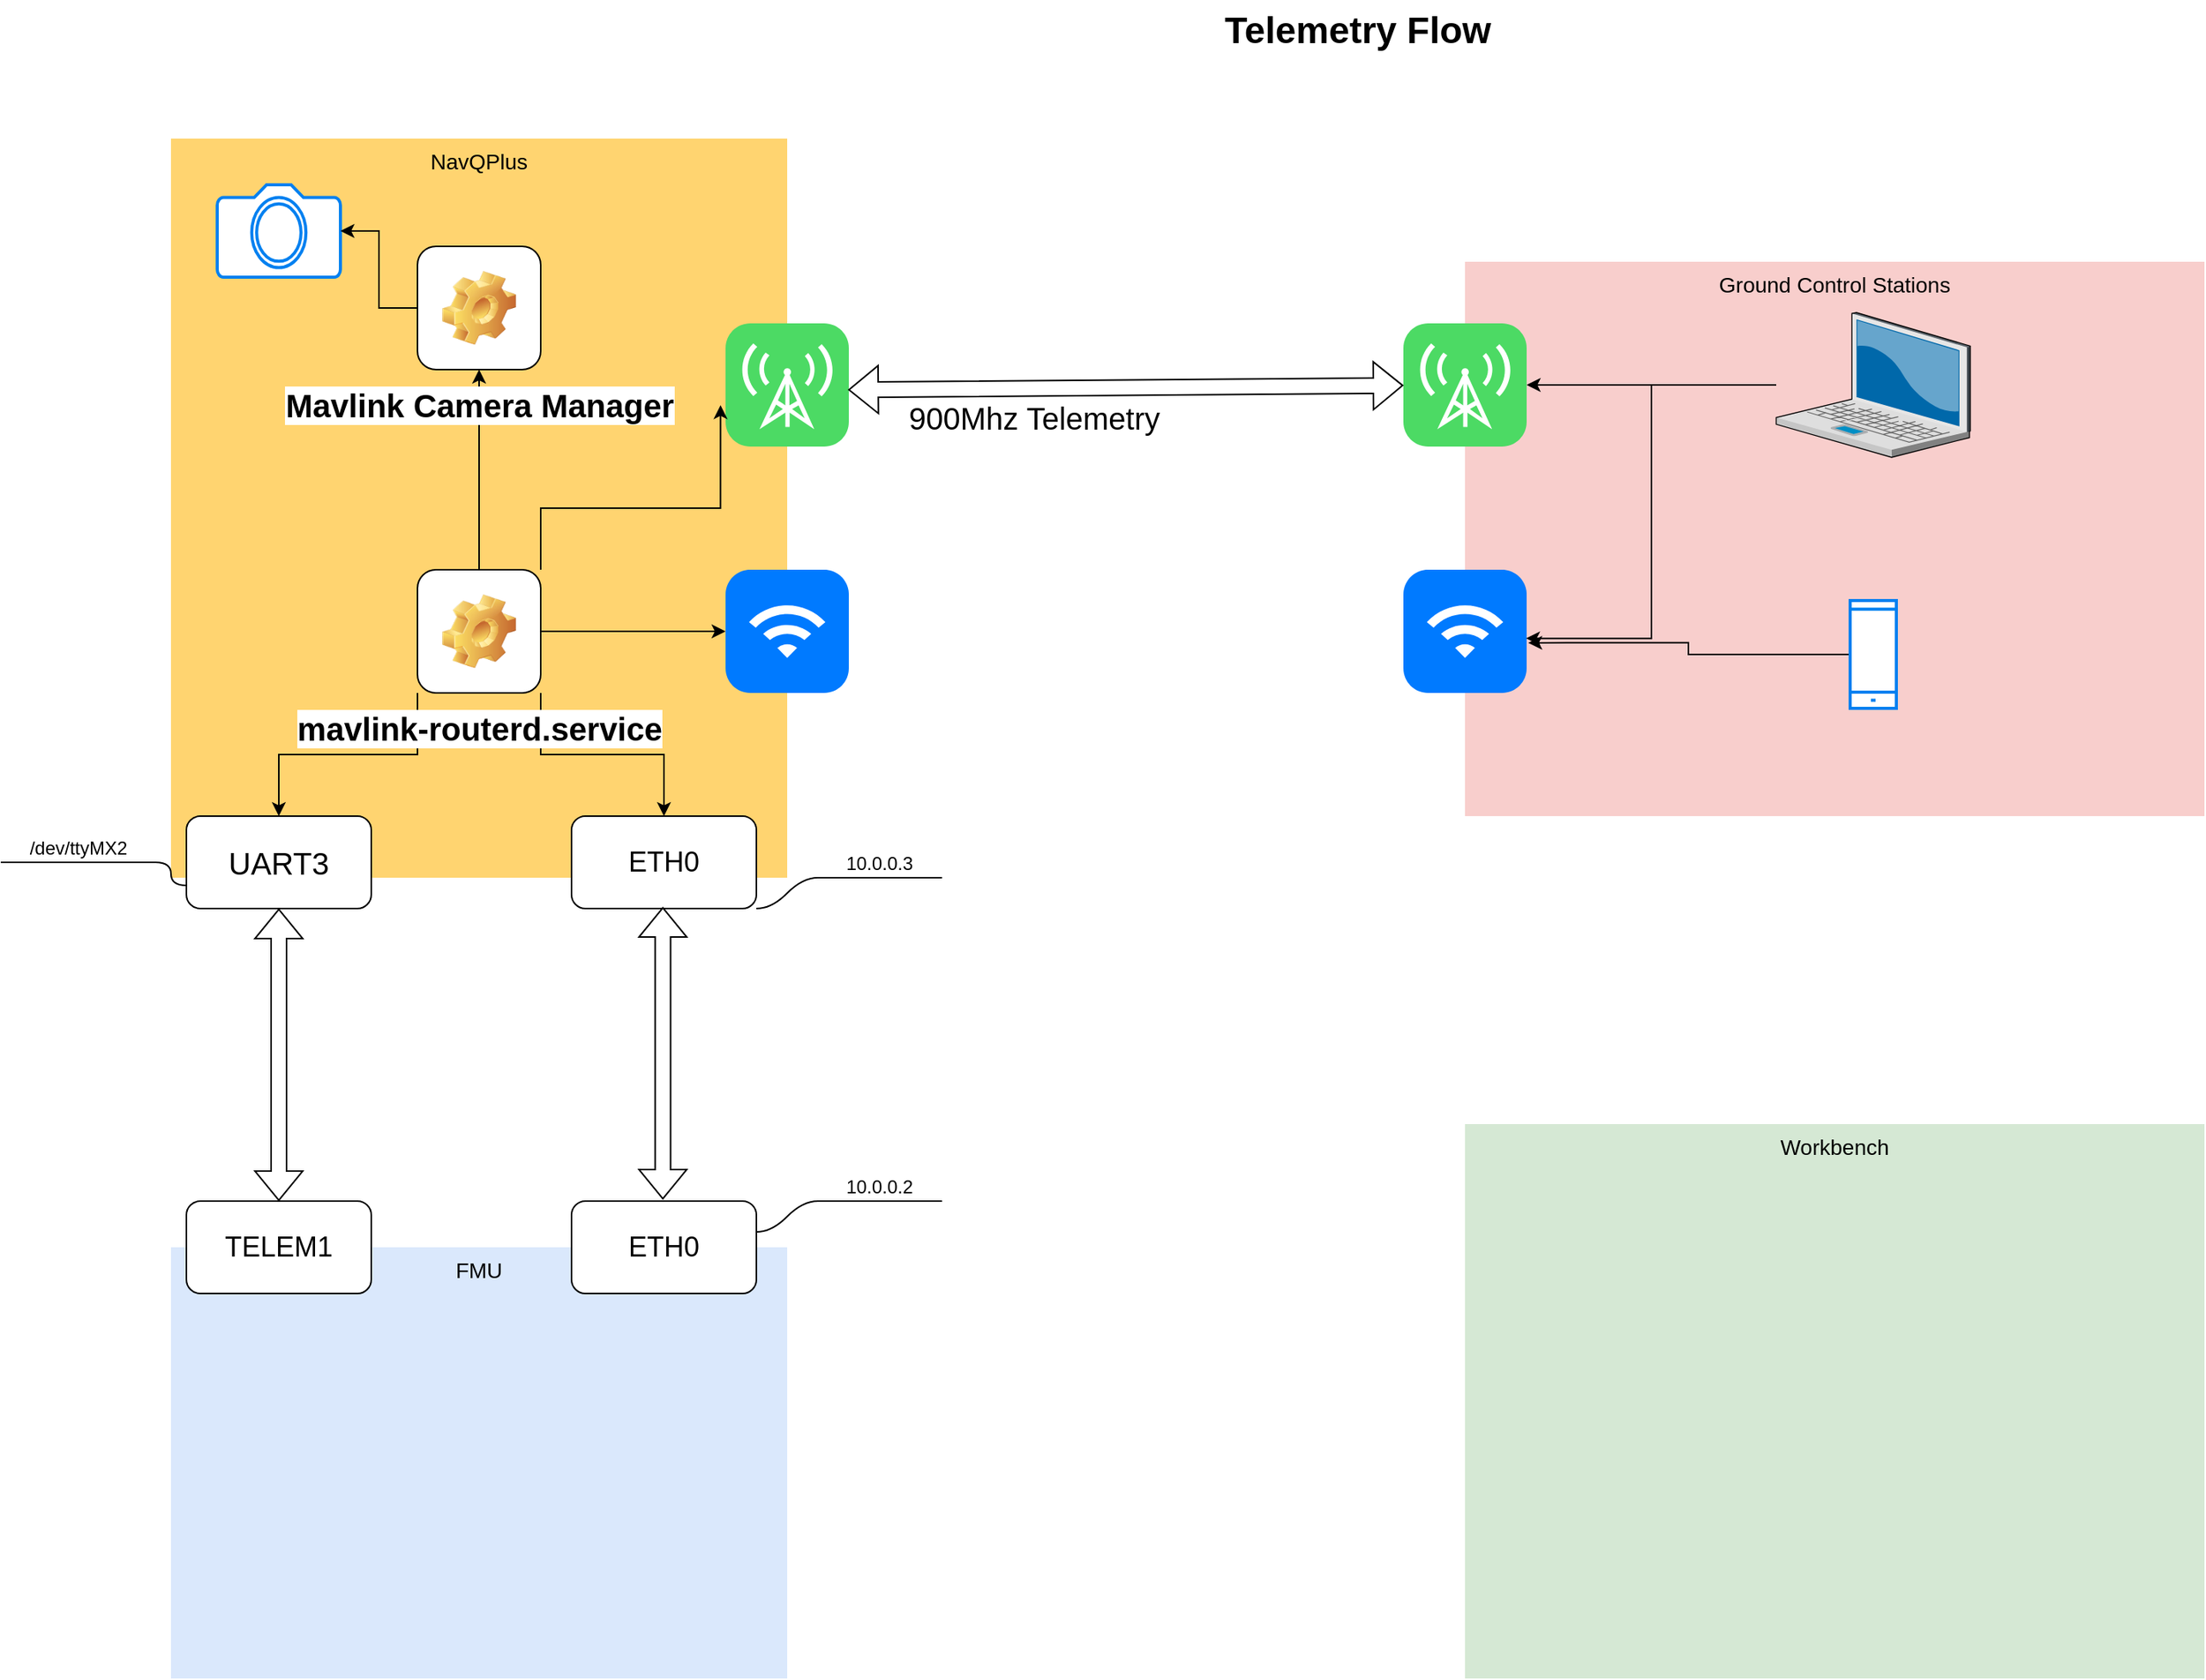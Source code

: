 <mxfile version="21.1.1" type="github">
  <diagram name="Page-1" id="e3a06f82-3646-2815-327d-82caf3d4e204">
    <mxGraphModel dx="1949" dy="1184" grid="1" gridSize="10" guides="1" tooltips="1" connect="1" arrows="1" fold="1" page="1" pageScale="1.5" pageWidth="1169" pageHeight="826" background="none" math="0" shadow="0">
      <root>
        <mxCell id="0" style=";html=1;" />
        <mxCell id="1" style=";html=1;" parent="0" />
        <mxCell id="6a7d8f32e03d9370-61" value="Ground Control Stations" style="whiteSpace=wrap;html=1;fillColor=#f8cecc;fontSize=14;strokeColor=none;verticalAlign=top;" parent="1" vertex="1">
          <mxGeometry x="1000" y="200" width="480" height="360" as="geometry" />
        </mxCell>
        <mxCell id="6a7d8f32e03d9370-60" value="Workbench" style="whiteSpace=wrap;html=1;fillColor=#d5e8d4;fontSize=14;strokeColor=none;verticalAlign=top;" parent="1" vertex="1">
          <mxGeometry x="1000" y="760" width="480" height="360" as="geometry" />
        </mxCell>
        <mxCell id="6a7d8f32e03d9370-58" value="FMU" style="whiteSpace=wrap;html=1;fillColor=#dae8fc;fontSize=14;strokeColor=none;verticalAlign=top;" parent="1" vertex="1">
          <mxGeometry x="160" y="840" width="400" height="280" as="geometry" />
        </mxCell>
        <mxCell id="6a7d8f32e03d9370-57" value="NavQPlus" style="whiteSpace=wrap;html=1;fillColor=#FFD470;gradientColor=none;fontSize=14;strokeColor=none;verticalAlign=top;" parent="1" vertex="1">
          <mxGeometry x="160" y="120" width="400" height="480" as="geometry" />
        </mxCell>
        <mxCell id="6a7d8f32e03d9370-62" value="Telemetry Flow" style="text;strokeColor=none;fillColor=none;html=1;fontSize=24;fontStyle=1;verticalAlign=middle;align=center;" parent="1" vertex="1">
          <mxGeometry x="499" y="30" width="861" height="40" as="geometry" />
        </mxCell>
        <mxCell id="46bzOM5QUvZG_PHuc6fb-7" value="" style="html=1;strokeWidth=1;shadow=0;dashed=0;shape=mxgraph.ios7.misc.broadcast;fillColor=#4CDA64;strokeColor=none;buttonText=;strokeColor2=#222222;fontColor=#222222;fontSize=8;verticalLabelPosition=bottom;verticalAlign=top;align=center;sketch=0;" vertex="1" parent="1">
          <mxGeometry x="520" y="240" width="80" height="80" as="geometry" />
        </mxCell>
        <mxCell id="46bzOM5QUvZG_PHuc6fb-8" value="" style="html=1;strokeWidth=1;shadow=0;dashed=0;shape=mxgraph.ios7.misc.wifi;fillColor=#007AFF;strokeColor=none;buttonText=;strokeColor2=#222222;fontColor=#222222;fontSize=8;verticalLabelPosition=bottom;verticalAlign=top;align=center;sketch=0;" vertex="1" parent="1">
          <mxGeometry x="520" y="400" width="80" height="80" as="geometry" />
        </mxCell>
        <mxCell id="46bzOM5QUvZG_PHuc6fb-9" value="" style="html=1;strokeWidth=1;shadow=0;dashed=0;shape=mxgraph.ios7.misc.broadcast;fillColor=#4CDA64;strokeColor=none;buttonText=;strokeColor2=#222222;fontColor=#222222;fontSize=8;verticalLabelPosition=bottom;verticalAlign=top;align=center;sketch=0;" vertex="1" parent="1">
          <mxGeometry x="960" y="240" width="80" height="80" as="geometry" />
        </mxCell>
        <mxCell id="46bzOM5QUvZG_PHuc6fb-10" value="" style="html=1;strokeWidth=1;shadow=0;dashed=0;shape=mxgraph.ios7.misc.wifi;fillColor=#007AFF;strokeColor=none;buttonText=;strokeColor2=#222222;fontColor=#222222;fontSize=8;verticalLabelPosition=bottom;verticalAlign=top;align=center;sketch=0;" vertex="1" parent="1">
          <mxGeometry x="960" y="400" width="80" height="80" as="geometry" />
        </mxCell>
        <mxCell id="46bzOM5QUvZG_PHuc6fb-23" style="edgeStyle=orthogonalEdgeStyle;rounded=0;orthogonalLoop=1;jettySize=auto;html=1;exitX=1;exitY=0.5;exitDx=0;exitDy=0;" edge="1" parent="1" source="46bzOM5QUvZG_PHuc6fb-11" target="46bzOM5QUvZG_PHuc6fb-8">
          <mxGeometry relative="1" as="geometry" />
        </mxCell>
        <mxCell id="46bzOM5QUvZG_PHuc6fb-24" style="edgeStyle=orthogonalEdgeStyle;rounded=0;orthogonalLoop=1;jettySize=auto;html=1;exitX=1;exitY=0;exitDx=0;exitDy=0;entryX=-0.041;entryY=0.664;entryDx=0;entryDy=0;entryPerimeter=0;" edge="1" parent="1" source="46bzOM5QUvZG_PHuc6fb-11" target="46bzOM5QUvZG_PHuc6fb-7">
          <mxGeometry relative="1" as="geometry" />
        </mxCell>
        <mxCell id="46bzOM5QUvZG_PHuc6fb-25" style="edgeStyle=orthogonalEdgeStyle;rounded=0;orthogonalLoop=1;jettySize=auto;html=1;exitX=0.5;exitY=0;exitDx=0;exitDy=0;entryX=0.5;entryY=1;entryDx=0;entryDy=0;" edge="1" parent="1" source="46bzOM5QUvZG_PHuc6fb-11" target="46bzOM5QUvZG_PHuc6fb-15">
          <mxGeometry relative="1" as="geometry" />
        </mxCell>
        <mxCell id="46bzOM5QUvZG_PHuc6fb-26" style="edgeStyle=orthogonalEdgeStyle;rounded=0;orthogonalLoop=1;jettySize=auto;html=1;exitX=1;exitY=1;exitDx=0;exitDy=0;" edge="1" parent="1" source="46bzOM5QUvZG_PHuc6fb-11" target="46bzOM5QUvZG_PHuc6fb-19">
          <mxGeometry relative="1" as="geometry" />
        </mxCell>
        <mxCell id="46bzOM5QUvZG_PHuc6fb-27" style="edgeStyle=orthogonalEdgeStyle;rounded=0;orthogonalLoop=1;jettySize=auto;html=1;exitX=0;exitY=1;exitDx=0;exitDy=0;entryX=0.5;entryY=0;entryDx=0;entryDy=0;" edge="1" parent="1" source="46bzOM5QUvZG_PHuc6fb-11" target="46bzOM5QUvZG_PHuc6fb-17">
          <mxGeometry relative="1" as="geometry" />
        </mxCell>
        <mxCell id="46bzOM5QUvZG_PHuc6fb-11" value="&lt;b&gt;&lt;font style=&quot;font-size: 21px;&quot;&gt;mavlink-routerd.service&lt;/font&gt;&lt;/b&gt;" style="icon;html=1;image=img/clipart/Gear_128x128.png" vertex="1" parent="1">
          <mxGeometry x="320" y="400" width="80" height="80" as="geometry" />
        </mxCell>
        <mxCell id="46bzOM5QUvZG_PHuc6fb-12" value="" style="html=1;verticalLabelPosition=bottom;align=center;labelBackgroundColor=#ffffff;verticalAlign=top;strokeWidth=2;strokeColor=#0080F0;shadow=0;dashed=0;shape=mxgraph.ios7.icons.camera;" vertex="1" parent="1">
          <mxGeometry x="190" y="150" width="80" height="60" as="geometry" />
        </mxCell>
        <mxCell id="46bzOM5QUvZG_PHuc6fb-29" style="edgeStyle=orthogonalEdgeStyle;rounded=0;orthogonalLoop=1;jettySize=auto;html=1;" edge="1" parent="1" source="46bzOM5QUvZG_PHuc6fb-13" target="46bzOM5QUvZG_PHuc6fb-9">
          <mxGeometry relative="1" as="geometry" />
        </mxCell>
        <mxCell id="46bzOM5QUvZG_PHuc6fb-31" style="edgeStyle=orthogonalEdgeStyle;rounded=0;orthogonalLoop=1;jettySize=auto;html=1;entryX=0.995;entryY=0.557;entryDx=0;entryDy=0;entryPerimeter=0;" edge="1" parent="1" source="46bzOM5QUvZG_PHuc6fb-13" target="46bzOM5QUvZG_PHuc6fb-10">
          <mxGeometry relative="1" as="geometry" />
        </mxCell>
        <mxCell id="46bzOM5QUvZG_PHuc6fb-13" value="" style="verticalLabelPosition=bottom;sketch=0;aspect=fixed;html=1;verticalAlign=top;strokeColor=none;align=center;outlineConnect=0;shape=mxgraph.citrix.laptop_2;" vertex="1" parent="1">
          <mxGeometry x="1202" y="233.02" width="126" height="93.96" as="geometry" />
        </mxCell>
        <mxCell id="46bzOM5QUvZG_PHuc6fb-32" style="edgeStyle=orthogonalEdgeStyle;rounded=0;orthogonalLoop=1;jettySize=auto;html=1;entryX=1.013;entryY=0.593;entryDx=0;entryDy=0;entryPerimeter=0;" edge="1" parent="1" source="46bzOM5QUvZG_PHuc6fb-14" target="46bzOM5QUvZG_PHuc6fb-10">
          <mxGeometry relative="1" as="geometry" />
        </mxCell>
        <mxCell id="46bzOM5QUvZG_PHuc6fb-14" value="" style="html=1;verticalLabelPosition=bottom;align=center;labelBackgroundColor=#ffffff;verticalAlign=top;strokeWidth=2;strokeColor=#0080F0;shadow=0;dashed=0;shape=mxgraph.ios7.icons.smartphone;" vertex="1" parent="1">
          <mxGeometry x="1250" y="420" width="30" height="70" as="geometry" />
        </mxCell>
        <mxCell id="46bzOM5QUvZG_PHuc6fb-22" style="edgeStyle=orthogonalEdgeStyle;rounded=0;orthogonalLoop=1;jettySize=auto;html=1;exitX=0;exitY=0.5;exitDx=0;exitDy=0;" edge="1" parent="1" source="46bzOM5QUvZG_PHuc6fb-15" target="46bzOM5QUvZG_PHuc6fb-12">
          <mxGeometry relative="1" as="geometry" />
        </mxCell>
        <mxCell id="46bzOM5QUvZG_PHuc6fb-15" value="&lt;font style=&quot;font-size: 21px;&quot;&gt;&lt;b&gt;Mavlink Camera Manager&lt;br&gt;&lt;/b&gt;&lt;/font&gt;" style="icon;html=1;image=img/clipart/Gear_128x128.png" vertex="1" parent="1">
          <mxGeometry x="320" y="190" width="80" height="80" as="geometry" />
        </mxCell>
        <mxCell id="46bzOM5QUvZG_PHuc6fb-16" value="" style="shape=flexArrow;endArrow=classic;startArrow=classic;html=1;rounded=0;entryX=0.5;entryY=1;entryDx=0;entryDy=0;" edge="1" parent="1" source="46bzOM5QUvZG_PHuc6fb-18" target="46bzOM5QUvZG_PHuc6fb-17">
          <mxGeometry width="100" height="100" relative="1" as="geometry">
            <mxPoint x="160" y="740" as="sourcePoint" />
            <mxPoint x="260" y="640" as="targetPoint" />
          </mxGeometry>
        </mxCell>
        <mxCell id="46bzOM5QUvZG_PHuc6fb-17" value="&lt;font style=&quot;font-size: 20px;&quot;&gt;UART3&lt;/font&gt;" style="rounded=1;whiteSpace=wrap;html=1;" vertex="1" parent="1">
          <mxGeometry x="170" y="560" width="120" height="60" as="geometry" />
        </mxCell>
        <mxCell id="46bzOM5QUvZG_PHuc6fb-18" value="&lt;font style=&quot;font-size: 18px;&quot;&gt;TELEM1&lt;/font&gt;" style="rounded=1;whiteSpace=wrap;html=1;" vertex="1" parent="1">
          <mxGeometry x="170" y="810" width="120" height="60" as="geometry" />
        </mxCell>
        <mxCell id="46bzOM5QUvZG_PHuc6fb-19" value="&lt;font style=&quot;font-size: 18px;&quot;&gt;ETH0&lt;/font&gt;" style="rounded=1;whiteSpace=wrap;html=1;" vertex="1" parent="1">
          <mxGeometry x="420" y="560" width="120" height="60" as="geometry" />
        </mxCell>
        <mxCell id="46bzOM5QUvZG_PHuc6fb-20" value="&lt;font style=&quot;font-size: 18px;&quot;&gt;ETH0&lt;/font&gt;" style="rounded=1;whiteSpace=wrap;html=1;" vertex="1" parent="1">
          <mxGeometry x="420" y="810" width="120" height="60" as="geometry" />
        </mxCell>
        <mxCell id="46bzOM5QUvZG_PHuc6fb-21" value="" style="shape=flexArrow;endArrow=classic;startArrow=classic;html=1;rounded=0;entryX=0.5;entryY=1;entryDx=0;entryDy=0;" edge="1" parent="1">
          <mxGeometry width="100" height="100" relative="1" as="geometry">
            <mxPoint x="479.29" y="809" as="sourcePoint" />
            <mxPoint x="479.29" y="619" as="targetPoint" />
          </mxGeometry>
        </mxCell>
        <mxCell id="46bzOM5QUvZG_PHuc6fb-37" value="10.0.0.3" style="whiteSpace=wrap;html=1;shape=partialRectangle;top=0;left=0;bottom=1;right=0;points=[[0,1],[1,1]];fillColor=none;align=center;verticalAlign=bottom;routingCenterY=0.5;snapToPoint=1;recursiveResize=0;autosize=1;treeFolding=1;treeMoving=1;newEdgeStyle={&quot;edgeStyle&quot;:&quot;entityRelationEdgeStyle&quot;,&quot;startArrow&quot;:&quot;none&quot;,&quot;endArrow&quot;:&quot;none&quot;,&quot;segment&quot;:10,&quot;curved&quot;:1,&quot;sourcePerimeterSpacing&quot;:0,&quot;targetPerimeterSpacing&quot;:0};" vertex="1" parent="1">
          <mxGeometry x="580" y="570" width="80" height="30" as="geometry" />
        </mxCell>
        <mxCell id="46bzOM5QUvZG_PHuc6fb-38" value="" style="edgeStyle=entityRelationEdgeStyle;startArrow=none;endArrow=none;segment=10;curved=1;sourcePerimeterSpacing=0;targetPerimeterSpacing=0;rounded=0;" edge="1" target="46bzOM5QUvZG_PHuc6fb-37" parent="1">
          <mxGeometry relative="1" as="geometry">
            <mxPoint x="540" y="620" as="sourcePoint" />
          </mxGeometry>
        </mxCell>
        <mxCell id="46bzOM5QUvZG_PHuc6fb-39" value="10.0.0.2" style="whiteSpace=wrap;html=1;shape=partialRectangle;top=0;left=0;bottom=1;right=0;points=[[0,1],[1,1]];fillColor=none;align=center;verticalAlign=bottom;routingCenterY=0.5;snapToPoint=1;recursiveResize=0;autosize=1;treeFolding=1;treeMoving=1;newEdgeStyle={&quot;edgeStyle&quot;:&quot;entityRelationEdgeStyle&quot;,&quot;startArrow&quot;:&quot;none&quot;,&quot;endArrow&quot;:&quot;none&quot;,&quot;segment&quot;:10,&quot;curved&quot;:1,&quot;sourcePerimeterSpacing&quot;:0,&quot;targetPerimeterSpacing&quot;:0};" vertex="1" parent="1">
          <mxGeometry x="580" y="780" width="80" height="30" as="geometry" />
        </mxCell>
        <mxCell id="46bzOM5QUvZG_PHuc6fb-40" value="" style="edgeStyle=entityRelationEdgeStyle;startArrow=none;endArrow=none;segment=10;curved=1;sourcePerimeterSpacing=0;targetPerimeterSpacing=0;rounded=0;" edge="1" target="46bzOM5QUvZG_PHuc6fb-39" parent="1">
          <mxGeometry relative="1" as="geometry">
            <mxPoint x="540" y="830" as="sourcePoint" />
          </mxGeometry>
        </mxCell>
        <mxCell id="46bzOM5QUvZG_PHuc6fb-41" value="/dev/ttyMX2" style="whiteSpace=wrap;html=1;shape=partialRectangle;top=0;left=0;bottom=1;right=0;points=[[0,1],[1,1]];fillColor=none;align=center;verticalAlign=bottom;routingCenterY=0.5;snapToPoint=1;recursiveResize=0;autosize=1;treeFolding=1;treeMoving=1;newEdgeStyle={&quot;edgeStyle&quot;:&quot;entityRelationEdgeStyle&quot;,&quot;startArrow&quot;:&quot;none&quot;,&quot;endArrow&quot;:&quot;none&quot;,&quot;segment&quot;:10,&quot;curved&quot;:1,&quot;sourcePerimeterSpacing&quot;:0,&quot;targetPerimeterSpacing&quot;:0};" vertex="1" parent="1">
          <mxGeometry x="50" y="560" width="100" height="30" as="geometry" />
        </mxCell>
        <mxCell id="46bzOM5QUvZG_PHuc6fb-42" value="" style="edgeStyle=entityRelationEdgeStyle;startArrow=none;endArrow=none;segment=10;curved=1;sourcePerimeterSpacing=0;targetPerimeterSpacing=0;rounded=0;exitX=0;exitY=0.75;exitDx=0;exitDy=0;" edge="1" target="46bzOM5QUvZG_PHuc6fb-41" parent="1" source="46bzOM5QUvZG_PHuc6fb-17">
          <mxGeometry relative="1" as="geometry">
            <mxPoint x="20" y="610" as="sourcePoint" />
          </mxGeometry>
        </mxCell>
        <mxCell id="46bzOM5QUvZG_PHuc6fb-43" value="" style="shape=flexArrow;endArrow=classic;startArrow=classic;html=1;rounded=0;exitX=0.995;exitY=0.539;exitDx=0;exitDy=0;exitPerimeter=0;" edge="1" parent="1" source="46bzOM5QUvZG_PHuc6fb-7" target="46bzOM5QUvZG_PHuc6fb-9">
          <mxGeometry width="100" height="100" relative="1" as="geometry">
            <mxPoint x="630" y="290" as="sourcePoint" />
            <mxPoint x="730" y="190" as="targetPoint" />
          </mxGeometry>
        </mxCell>
        <mxCell id="46bzOM5QUvZG_PHuc6fb-44" value="&lt;font style=&quot;font-size: 20px;&quot;&gt;900Mhz Telemetry&lt;/font&gt;" style="edgeLabel;html=1;align=center;verticalAlign=middle;resizable=0;points=[];" vertex="1" connectable="0" parent="46bzOM5QUvZG_PHuc6fb-43">
          <mxGeometry x="-0.405" y="3" relative="1" as="geometry">
            <mxPoint x="13" y="21" as="offset" />
          </mxGeometry>
        </mxCell>
      </root>
    </mxGraphModel>
  </diagram>
</mxfile>
